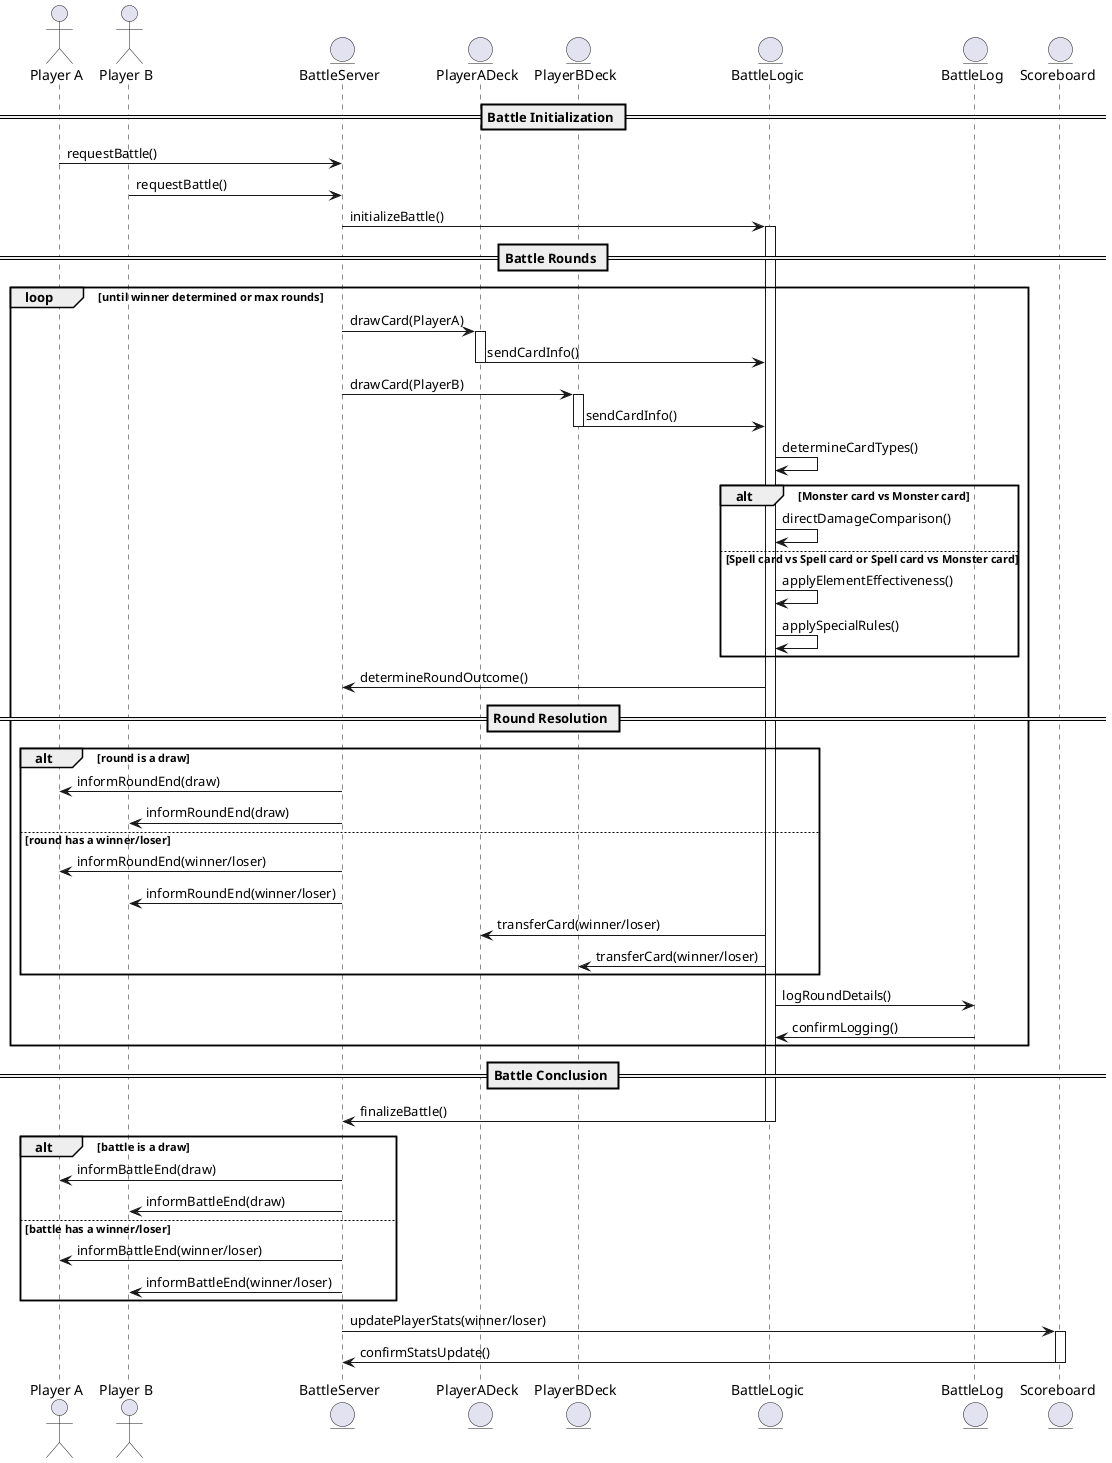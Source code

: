 @startuml
actor PlayerA as "Player A"
actor PlayerB as "Player B"
entity "BattleServer" as Server
entity "PlayerADeck" as DeckA
entity "PlayerBDeck" as DeckB
entity "BattleLogic" as Logic
entity "BattleLog" as Log
entity "Scoreboard" as SB

== Battle Initialization ==
PlayerA -> Server: requestBattle()
PlayerB -> Server: requestBattle()
Server -> Logic: initializeBattle()
activate Logic

== Battle Rounds ==
loop until winner determined or max rounds
    Server -> DeckA: drawCard(PlayerA)
    activate DeckA
    DeckA -> Logic: sendCardInfo()
    deactivate DeckA

    Server -> DeckB: drawCard(PlayerB)
    activate DeckB
    DeckB -> Logic: sendCardInfo()
    deactivate DeckB

    Logic -> Logic: determineCardTypes()
    alt Monster card vs Monster card
        Logic -> Logic: directDamageComparison()
    else Spell card vs Spell card or Spell card vs Monster card
        Logic -> Logic: applyElementEffectiveness()
        Logic -> Logic: applySpecialRules()
    end

    Logic -> Server: determineRoundOutcome()

    == Round Resolution ==
    alt round is a draw
        Server -> PlayerA: informRoundEnd(draw)
        Server -> PlayerB: informRoundEnd(draw)
    else round has a winner/loser
        Server -> PlayerA: informRoundEnd(winner/loser)
        Server -> PlayerB: informRoundEnd(winner/loser)
        Logic -> DeckA: transferCard(winner/loser)
        Logic -> DeckB: transferCard(winner/loser)
    end

    Logic -> Log: logRoundDetails()
    Log -> Logic: confirmLogging()
end

== Battle Conclusion ==
Logic -> Server: finalizeBattle()
deactivate Logic

alt battle is a draw
    Server -> PlayerA: informBattleEnd(draw)
    Server -> PlayerB: informBattleEnd(draw)
else battle has a winner/loser
    Server -> PlayerA: informBattleEnd(winner/loser)
    Server -> PlayerB: informBattleEnd(winner/loser)
end

Server -> SB: updatePlayerStats(winner/loser)
activate SB
SB -> Server: confirmStatsUpdate()
deactivate SB

@enduml
